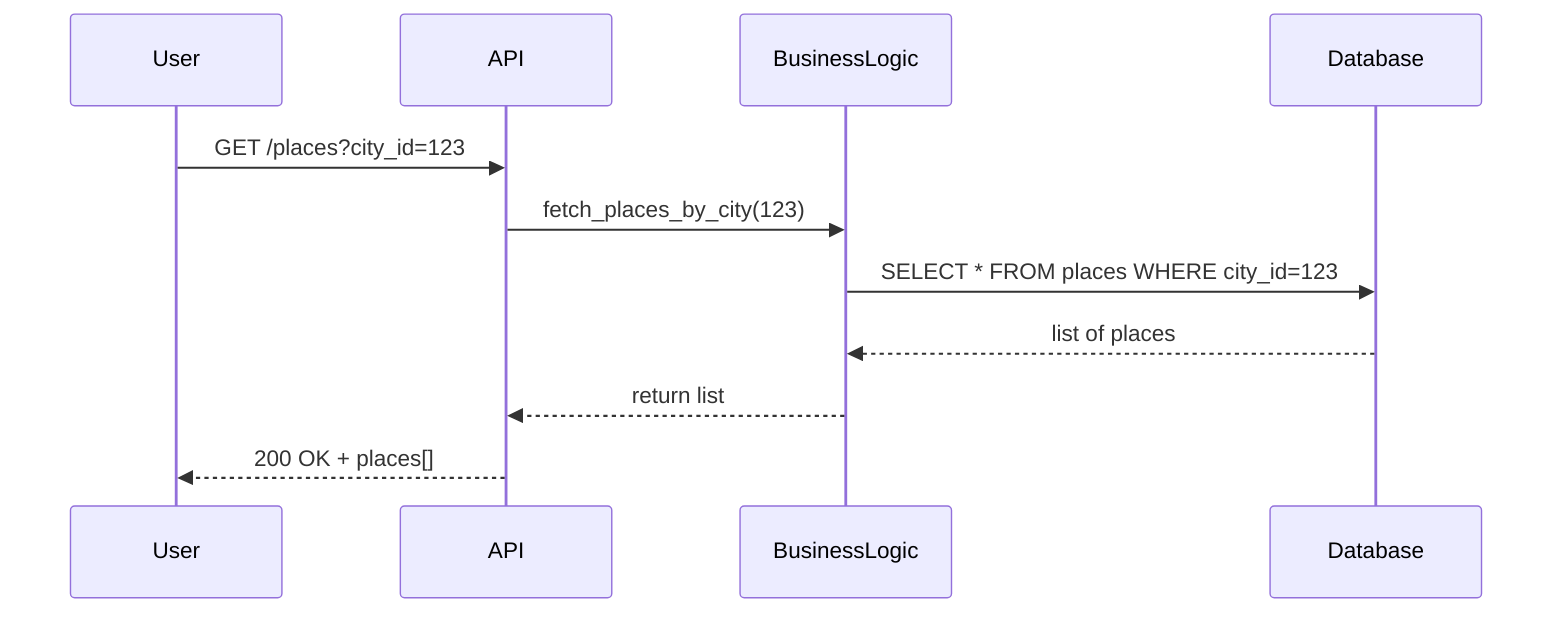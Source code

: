 sequenceDiagram
    participant User
    participant API
    participant BusinessLogic
    participant Database

    User->>API: GET /places?city_id=123
    API->>BusinessLogic: fetch_places_by_city(123)
    BusinessLogic->>Database: SELECT * FROM places WHERE city_id=123
    Database-->>BusinessLogic: list of places
    BusinessLogic-->>API: return list
    API-->>User: 200 OK + places[]